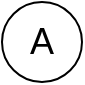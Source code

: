 <mxfile version="14.1.2" type="github">
  <diagram id="vv8O67tImIsYpwHOuYqv" name="Page-1">
    <mxGraphModel dx="1550" dy="780" grid="1" gridSize="10" guides="1" tooltips="1" connect="1" arrows="1" fold="1" page="1" pageScale="1" pageWidth="827" pageHeight="1169" math="0" shadow="0">
      <root>
        <mxCell id="0" />
        <mxCell id="1" parent="0" />
        <mxCell id="V1IsNGdMlHH5mV4LZ8SK-2" value="&lt;font style=&quot;font-size: 18px&quot;&gt;A&lt;/font&gt;" style="ellipse;whiteSpace=wrap;html=1;aspect=fixed;" vertex="1" parent="1">
          <mxGeometry x="40" y="80" width="40" height="40" as="geometry" />
        </mxCell>
      </root>
    </mxGraphModel>
  </diagram>
</mxfile>

